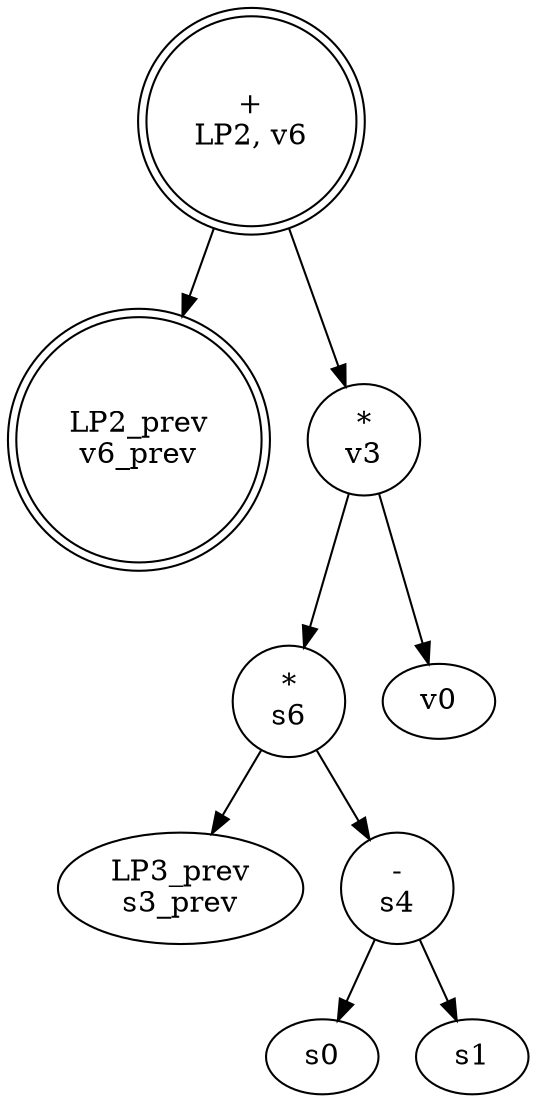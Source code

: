 digraph G {
    v6 [label="+\nLP2, v6", shape=doublecircle];
    v6_prev [label="LP2_prev\nv6_prev", shape=doublecircle];
    v3 [label="*\nv3"];
    s6 [label="*\ns6"];
    s3 [label="LP3_prev\ns3_prev"];
    s4 [label="-\ns4"];
    
    v6 -> v6_prev
    v6 -> v3
    v3 -> s6
    v3 -> v0
    s6 -> s3
    s6 -> s4
    s4 -> s0
    s4 -> s1
}
